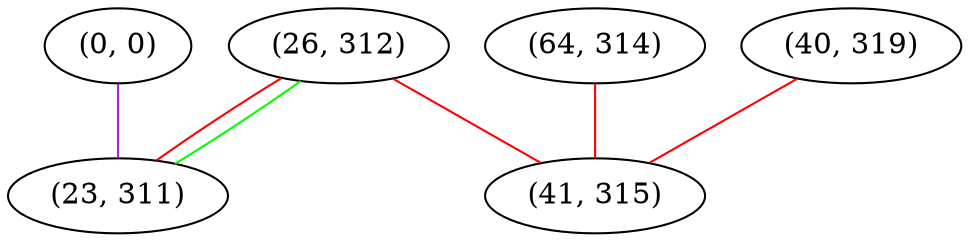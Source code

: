 graph "" {
"(26, 312)";
"(0, 0)";
"(64, 314)";
"(23, 311)";
"(40, 319)";
"(41, 315)";
"(26, 312)" -- "(41, 315)"  [color=red, key=0, weight=1];
"(26, 312)" -- "(23, 311)"  [color=red, key=0, weight=1];
"(26, 312)" -- "(23, 311)"  [color=green, key=1, weight=2];
"(0, 0)" -- "(23, 311)"  [color=purple, key=0, weight=4];
"(64, 314)" -- "(41, 315)"  [color=red, key=0, weight=1];
"(40, 319)" -- "(41, 315)"  [color=red, key=0, weight=1];
}
